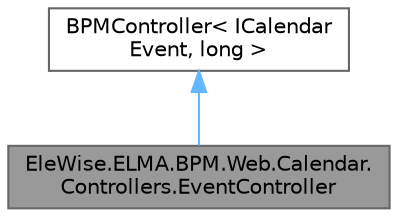 digraph "EleWise.ELMA.BPM.Web.Calendar.Controllers.EventController"
{
 // LATEX_PDF_SIZE
  bgcolor="transparent";
  edge [fontname=Helvetica,fontsize=10,labelfontname=Helvetica,labelfontsize=10];
  node [fontname=Helvetica,fontsize=10,shape=box,height=0.2,width=0.4];
  Node1 [id="Node000001",label="EleWise.ELMA.BPM.Web.Calendar.\lControllers.EventController",height=0.2,width=0.4,color="gray40", fillcolor="grey60", style="filled", fontcolor="black",tooltip="Контроллер для события календаря"];
  Node2 -> Node1 [id="edge1_Node000001_Node000002",dir="back",color="steelblue1",style="solid",tooltip=" "];
  Node2 [id="Node000002",label="BPMController\< ICalendar\lEvent, long \>",height=0.2,width=0.4,color="gray40", fillcolor="white", style="filled",tooltip=" "];
}
